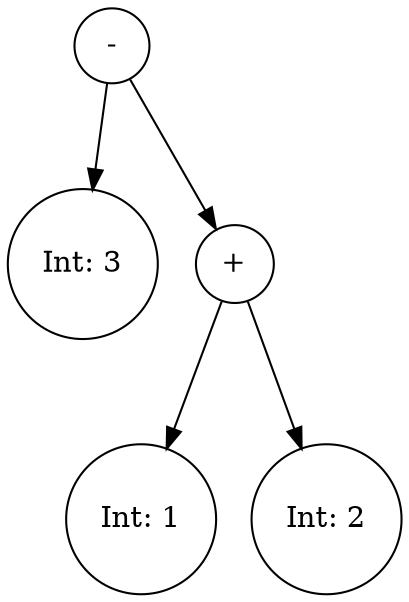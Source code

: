 digraph {
0 [shape="circle" label="-"];
1 [shape="circle" label="Int: 3"];
2 [shape="circle" label="+"];
3 [shape="circle" label="Int: 1"];
4 [shape="circle" label="Int: 2"];
2->3 [label=" "];
2->4 [label=" "];
0->1 [label=" "];
0->2 [label=" "];
}

